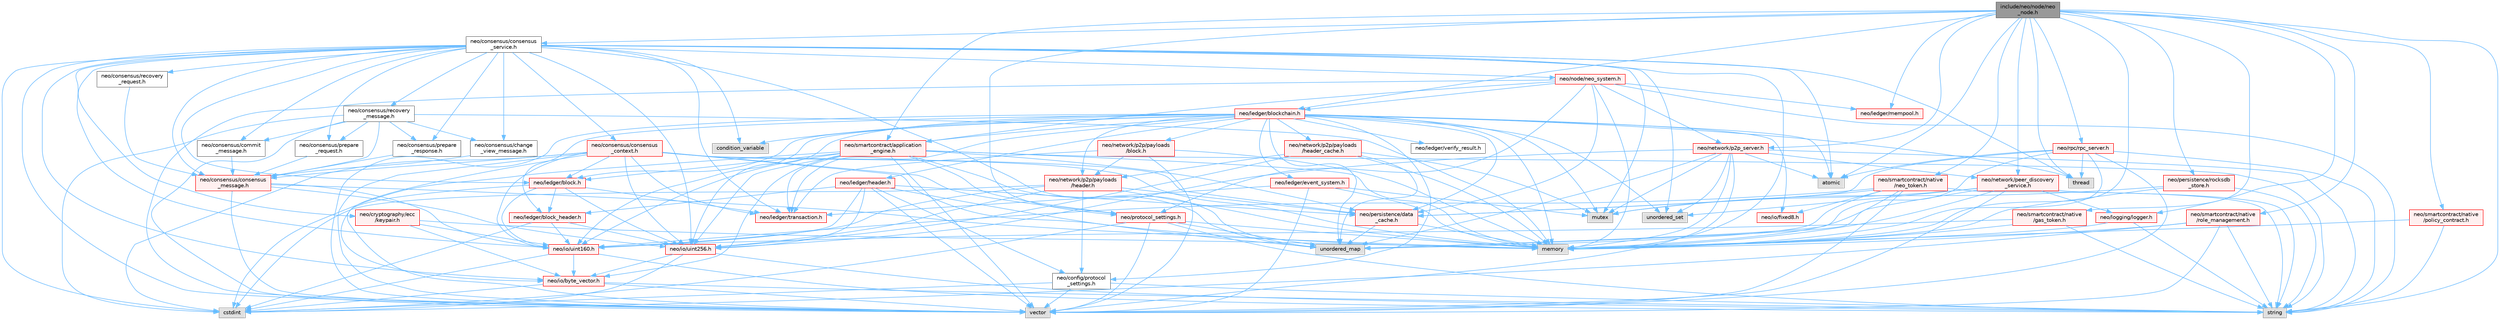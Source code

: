 digraph "include/neo/node/neo_node.h"
{
 // LATEX_PDF_SIZE
  bgcolor="transparent";
  edge [fontname=Helvetica,fontsize=10,labelfontname=Helvetica,labelfontsize=10];
  node [fontname=Helvetica,fontsize=10,shape=box,height=0.2,width=0.4];
  Node1 [id="Node000001",label="include/neo/node/neo\l_node.h",height=0.2,width=0.4,color="gray40", fillcolor="grey60", style="filled", fontcolor="black",tooltip=" "];
  Node1 -> Node2 [id="edge1_Node000001_Node000002",color="steelblue1",style="solid",tooltip=" "];
  Node2 [id="Node000002",label="atomic",height=0.2,width=0.4,color="grey60", fillcolor="#E0E0E0", style="filled",tooltip=" "];
  Node1 -> Node3 [id="edge2_Node000001_Node000003",color="steelblue1",style="solid",tooltip=" "];
  Node3 [id="Node000003",label="memory",height=0.2,width=0.4,color="grey60", fillcolor="#E0E0E0", style="filled",tooltip=" "];
  Node1 -> Node4 [id="edge3_Node000001_Node000004",color="steelblue1",style="solid",tooltip=" "];
  Node4 [id="Node000004",label="string",height=0.2,width=0.4,color="grey60", fillcolor="#E0E0E0", style="filled",tooltip=" "];
  Node1 -> Node5 [id="edge4_Node000001_Node000005",color="steelblue1",style="solid",tooltip=" "];
  Node5 [id="Node000005",label="thread",height=0.2,width=0.4,color="grey60", fillcolor="#E0E0E0", style="filled",tooltip=" "];
  Node1 -> Node6 [id="edge5_Node000001_Node000006",color="steelblue1",style="solid",tooltip=" "];
  Node6 [id="Node000006",label="neo/consensus/consensus\l_service.h",height=0.2,width=0.4,color="grey40", fillcolor="white", style="filled",URL="$consensus__service_8h.html",tooltip=" "];
  Node6 -> Node7 [id="edge6_Node000006_Node000007",color="steelblue1",style="solid",tooltip=" "];
  Node7 [id="Node000007",label="neo/consensus/change\l_view_message.h",height=0.2,width=0.4,color="grey40", fillcolor="white", style="filled",URL="$change__view__message_8h.html",tooltip=" "];
  Node7 -> Node8 [id="edge7_Node000007_Node000008",color="steelblue1",style="solid",tooltip=" "];
  Node8 [id="Node000008",label="neo/consensus/consensus\l_message.h",height=0.2,width=0.4,color="red", fillcolor="#FFF0F0", style="filled",URL="$consensus__message_8h.html",tooltip=" "];
  Node8 -> Node16 [id="edge8_Node000008_Node000016",color="steelblue1",style="solid",tooltip=" "];
  Node16 [id="Node000016",label="neo/io/uint160.h",height=0.2,width=0.4,color="red", fillcolor="#FFF0F0", style="filled",URL="$uint160_8h.html",tooltip=" "];
  Node16 -> Node15 [id="edge9_Node000016_Node000015",color="steelblue1",style="solid",tooltip=" "];
  Node15 [id="Node000015",label="neo/io/byte_vector.h",height=0.2,width=0.4,color="red", fillcolor="#FFF0F0", style="filled",URL="$io_2byte__vector_8h.html",tooltip=" "];
  Node15 -> Node11 [id="edge10_Node000015_Node000011",color="steelblue1",style="solid",tooltip=" "];
  Node11 [id="Node000011",label="cstdint",height=0.2,width=0.4,color="grey60", fillcolor="#E0E0E0", style="filled",tooltip=" "];
  Node15 -> Node4 [id="edge11_Node000015_Node000004",color="steelblue1",style="solid",tooltip=" "];
  Node15 -> Node14 [id="edge12_Node000015_Node000014",color="steelblue1",style="solid",tooltip=" "];
  Node14 [id="Node000014",label="vector",height=0.2,width=0.4,color="grey60", fillcolor="#E0E0E0", style="filled",tooltip=" "];
  Node16 -> Node11 [id="edge13_Node000016_Node000011",color="steelblue1",style="solid",tooltip=" "];
  Node16 -> Node4 [id="edge14_Node000016_Node000004",color="steelblue1",style="solid",tooltip=" "];
  Node8 -> Node19 [id="edge15_Node000008_Node000019",color="steelblue1",style="solid",tooltip=" "];
  Node19 [id="Node000019",label="neo/io/uint256.h",height=0.2,width=0.4,color="red", fillcolor="#FFF0F0", style="filled",URL="$uint256_8h.html",tooltip=" "];
  Node19 -> Node15 [id="edge16_Node000019_Node000015",color="steelblue1",style="solid",tooltip=" "];
  Node19 -> Node11 [id="edge17_Node000019_Node000011",color="steelblue1",style="solid",tooltip=" "];
  Node19 -> Node4 [id="edge18_Node000019_Node000004",color="steelblue1",style="solid",tooltip=" "];
  Node8 -> Node3 [id="edge19_Node000008_Node000003",color="steelblue1",style="solid",tooltip=" "];
  Node8 -> Node14 [id="edge20_Node000008_Node000014",color="steelblue1",style="solid",tooltip=" "];
  Node6 -> Node66 [id="edge21_Node000006_Node000066",color="steelblue1",style="solid",tooltip=" "];
  Node66 [id="Node000066",label="neo/consensus/commit\l_message.h",height=0.2,width=0.4,color="grey40", fillcolor="white", style="filled",URL="$commit__message_8h.html",tooltip=" "];
  Node66 -> Node8 [id="edge22_Node000066_Node000008",color="steelblue1",style="solid",tooltip=" "];
  Node6 -> Node67 [id="edge23_Node000006_Node000067",color="steelblue1",style="solid",tooltip=" "];
  Node67 [id="Node000067",label="neo/consensus/consensus\l_context.h",height=0.2,width=0.4,color="red", fillcolor="#FFF0F0", style="filled",URL="$consensus__context_8h.html",tooltip=" "];
  Node67 -> Node8 [id="edge24_Node000067_Node000008",color="steelblue1",style="solid",tooltip=" "];
  Node67 -> Node15 [id="edge25_Node000067_Node000015",color="steelblue1",style="solid",tooltip=" "];
  Node67 -> Node16 [id="edge26_Node000067_Node000016",color="steelblue1",style="solid",tooltip=" "];
  Node67 -> Node19 [id="edge27_Node000067_Node000019",color="steelblue1",style="solid",tooltip=" "];
  Node67 -> Node72 [id="edge28_Node000067_Node000072",color="steelblue1",style="solid",tooltip=" "];
  Node72 [id="Node000072",label="neo/ledger/block.h",height=0.2,width=0.4,color="red", fillcolor="#FFF0F0", style="filled",URL="$ledger_2block_8h.html",tooltip=" "];
  Node72 -> Node16 [id="edge29_Node000072_Node000016",color="steelblue1",style="solid",tooltip=" "];
  Node72 -> Node19 [id="edge30_Node000072_Node000019",color="steelblue1",style="solid",tooltip=" "];
  Node72 -> Node73 [id="edge31_Node000072_Node000073",color="steelblue1",style="solid",tooltip=" "];
  Node73 [id="Node000073",label="neo/ledger/block_header.h",height=0.2,width=0.4,color="red", fillcolor="#FFF0F0", style="filled",URL="$block__header_8h.html",tooltip=" "];
  Node73 -> Node16 [id="edge32_Node000073_Node000016",color="steelblue1",style="solid",tooltip=" "];
  Node73 -> Node19 [id="edge33_Node000073_Node000019",color="steelblue1",style="solid",tooltip=" "];
  Node73 -> Node11 [id="edge34_Node000073_Node000011",color="steelblue1",style="solid",tooltip=" "];
  Node72 -> Node74 [id="edge35_Node000072_Node000074",color="steelblue1",style="solid",tooltip=" "];
  Node74 [id="Node000074",label="neo/ledger/transaction.h",height=0.2,width=0.4,color="red", fillcolor="#FFF0F0", style="filled",URL="$ledger_2transaction_8h.html",tooltip=" "];
  Node72 -> Node14 [id="edge36_Node000072_Node000014",color="steelblue1",style="solid",tooltip=" "];
  Node67 -> Node74 [id="edge37_Node000067_Node000074",color="steelblue1",style="solid",tooltip=" "];
  Node67 -> Node83 [id="edge38_Node000067_Node000083",color="steelblue1",style="solid",tooltip=" "];
  Node83 [id="Node000083",label="neo/persistence/data\l_cache.h",height=0.2,width=0.4,color="red", fillcolor="#FFF0F0", style="filled",URL="$data__cache_8h.html",tooltip=" "];
  Node83 -> Node3 [id="edge39_Node000083_Node000003",color="steelblue1",style="solid",tooltip=" "];
  Node83 -> Node35 [id="edge40_Node000083_Node000035",color="steelblue1",style="solid",tooltip=" "];
  Node35 [id="Node000035",label="unordered_map",height=0.2,width=0.4,color="grey60", fillcolor="#E0E0E0", style="filled",tooltip=" "];
  Node67 -> Node101 [id="edge41_Node000067_Node000101",color="steelblue1",style="solid",tooltip=" "];
  Node101 [id="Node000101",label="neo/protocol_settings.h",height=0.2,width=0.4,color="red", fillcolor="#FFF0F0", style="filled",URL="$protocol__settings_8h.html",tooltip=" "];
  Node101 -> Node11 [id="edge42_Node000101_Node000011",color="steelblue1",style="solid",tooltip=" "];
  Node101 -> Node3 [id="edge43_Node000101_Node000003",color="steelblue1",style="solid",tooltip=" "];
  Node101 -> Node4 [id="edge44_Node000101_Node000004",color="steelblue1",style="solid",tooltip=" "];
  Node101 -> Node35 [id="edge45_Node000101_Node000035",color="steelblue1",style="solid",tooltip=" "];
  Node101 -> Node14 [id="edge46_Node000101_Node000014",color="steelblue1",style="solid",tooltip=" "];
  Node67 -> Node11 [id="edge47_Node000067_Node000011",color="steelblue1",style="solid",tooltip=" "];
  Node67 -> Node3 [id="edge48_Node000067_Node000003",color="steelblue1",style="solid",tooltip=" "];
  Node67 -> Node35 [id="edge49_Node000067_Node000035",color="steelblue1",style="solid",tooltip=" "];
  Node67 -> Node14 [id="edge50_Node000067_Node000014",color="steelblue1",style="solid",tooltip=" "];
  Node6 -> Node8 [id="edge51_Node000006_Node000008",color="steelblue1",style="solid",tooltip=" "];
  Node6 -> Node137 [id="edge52_Node000006_Node000137",color="steelblue1",style="solid",tooltip=" "];
  Node137 [id="Node000137",label="neo/consensus/prepare\l_request.h",height=0.2,width=0.4,color="grey40", fillcolor="white", style="filled",URL="$prepare__request_8h.html",tooltip=" "];
  Node137 -> Node8 [id="edge53_Node000137_Node000008",color="steelblue1",style="solid",tooltip=" "];
  Node6 -> Node138 [id="edge54_Node000006_Node000138",color="steelblue1",style="solid",tooltip=" "];
  Node138 [id="Node000138",label="neo/consensus/prepare\l_response.h",height=0.2,width=0.4,color="grey40", fillcolor="white", style="filled",URL="$prepare__response_8h.html",tooltip=" "];
  Node138 -> Node8 [id="edge55_Node000138_Node000008",color="steelblue1",style="solid",tooltip=" "];
  Node6 -> Node139 [id="edge56_Node000006_Node000139",color="steelblue1",style="solid",tooltip=" "];
  Node139 [id="Node000139",label="neo/consensus/recovery\l_message.h",height=0.2,width=0.4,color="grey40", fillcolor="white", style="filled",URL="$recovery__message_8h.html",tooltip=" "];
  Node139 -> Node7 [id="edge57_Node000139_Node000007",color="steelblue1",style="solid",tooltip=" "];
  Node139 -> Node66 [id="edge58_Node000139_Node000066",color="steelblue1",style="solid",tooltip=" "];
  Node139 -> Node8 [id="edge59_Node000139_Node000008",color="steelblue1",style="solid",tooltip=" "];
  Node139 -> Node137 [id="edge60_Node000139_Node000137",color="steelblue1",style="solid",tooltip=" "];
  Node139 -> Node138 [id="edge61_Node000139_Node000138",color="steelblue1",style="solid",tooltip=" "];
  Node139 -> Node11 [id="edge62_Node000139_Node000011",color="steelblue1",style="solid",tooltip=" "];
  Node139 -> Node3 [id="edge63_Node000139_Node000003",color="steelblue1",style="solid",tooltip=" "];
  Node139 -> Node14 [id="edge64_Node000139_Node000014",color="steelblue1",style="solid",tooltip=" "];
  Node6 -> Node140 [id="edge65_Node000006_Node000140",color="steelblue1",style="solid",tooltip=" "];
  Node140 [id="Node000140",label="neo/consensus/recovery\l_request.h",height=0.2,width=0.4,color="grey40", fillcolor="white", style="filled",URL="$recovery__request_8h.html",tooltip=" "];
  Node140 -> Node8 [id="edge66_Node000140_Node000008",color="steelblue1",style="solid",tooltip=" "];
  Node6 -> Node141 [id="edge67_Node000006_Node000141",color="steelblue1",style="solid",tooltip=" "];
  Node141 [id="Node000141",label="neo/cryptography/ecc\l/keypair.h",height=0.2,width=0.4,color="red", fillcolor="#FFF0F0", style="filled",URL="$keypair_8h.html",tooltip=" "];
  Node141 -> Node15 [id="edge68_Node000141_Node000015",color="steelblue1",style="solid",tooltip=" "];
  Node141 -> Node16 [id="edge69_Node000141_Node000016",color="steelblue1",style="solid",tooltip=" "];
  Node141 -> Node3 [id="edge70_Node000141_Node000003",color="steelblue1",style="solid",tooltip=" "];
  Node6 -> Node15 [id="edge71_Node000006_Node000015",color="steelblue1",style="solid",tooltip=" "];
  Node6 -> Node16 [id="edge72_Node000006_Node000016",color="steelblue1",style="solid",tooltip=" "];
  Node6 -> Node19 [id="edge73_Node000006_Node000019",color="steelblue1",style="solid",tooltip=" "];
  Node6 -> Node72 [id="edge74_Node000006_Node000072",color="steelblue1",style="solid",tooltip=" "];
  Node6 -> Node74 [id="edge75_Node000006_Node000074",color="steelblue1",style="solid",tooltip=" "];
  Node6 -> Node142 [id="edge76_Node000006_Node000142",color="steelblue1",style="solid",tooltip=" "];
  Node142 [id="Node000142",label="neo/node/neo_system.h",height=0.2,width=0.4,color="red", fillcolor="#FFF0F0", style="filled",URL="$node_2neo__system_8h.html",tooltip=" "];
  Node142 -> Node79 [id="edge77_Node000142_Node000079",color="steelblue1",style="solid",tooltip=" "];
  Node79 [id="Node000079",label="neo/ledger/blockchain.h",height=0.2,width=0.4,color="red", fillcolor="#FFF0F0", style="filled",URL="$blockchain_8h.html",tooltip=" "];
  Node79 -> Node72 [id="edge78_Node000079_Node000072",color="steelblue1",style="solid",tooltip=" "];
  Node79 -> Node73 [id="edge79_Node000079_Node000073",color="steelblue1",style="solid",tooltip=" "];
  Node79 -> Node80 [id="edge80_Node000079_Node000080",color="steelblue1",style="solid",tooltip=" "];
  Node80 [id="Node000080",label="neo/ledger/event_system.h",height=0.2,width=0.4,color="red", fillcolor="#FFF0F0", style="filled",URL="$event__system_8h.html",tooltip=" "];
  Node80 -> Node3 [id="edge81_Node000080_Node000003",color="steelblue1",style="solid",tooltip=" "];
  Node80 -> Node81 [id="edge82_Node000080_Node000081",color="steelblue1",style="solid",tooltip=" "];
  Node81 [id="Node000081",label="mutex",height=0.2,width=0.4,color="grey60", fillcolor="#E0E0E0", style="filled",tooltip=" "];
  Node80 -> Node14 [id="edge83_Node000080_Node000014",color="steelblue1",style="solid",tooltip=" "];
  Node80 -> Node74 [id="edge84_Node000080_Node000074",color="steelblue1",style="solid",tooltip=" "];
  Node79 -> Node82 [id="edge85_Node000079_Node000082",color="steelblue1",style="solid",tooltip=" "];
  Node82 [id="Node000082",label="neo/ledger/header.h",height=0.2,width=0.4,color="red", fillcolor="#FFF0F0", style="filled",URL="$ledger_2header_8h.html",tooltip=" "];
  Node82 -> Node78 [id="edge86_Node000082_Node000078",color="steelblue1",style="solid",tooltip=" "];
  Node78 [id="Node000078",label="neo/config/protocol\l_settings.h",height=0.2,width=0.4,color="grey40", fillcolor="white", style="filled",URL="$config_2protocol__settings_8h.html",tooltip=" "];
  Node78 -> Node11 [id="edge87_Node000078_Node000011",color="steelblue1",style="solid",tooltip=" "];
  Node78 -> Node4 [id="edge88_Node000078_Node000004",color="steelblue1",style="solid",tooltip=" "];
  Node78 -> Node14 [id="edge89_Node000078_Node000014",color="steelblue1",style="solid",tooltip=" "];
  Node82 -> Node16 [id="edge90_Node000082_Node000016",color="steelblue1",style="solid",tooltip=" "];
  Node82 -> Node19 [id="edge91_Node000082_Node000019",color="steelblue1",style="solid",tooltip=" "];
  Node82 -> Node73 [id="edge92_Node000082_Node000073",color="steelblue1",style="solid",tooltip=" "];
  Node82 -> Node83 [id="edge93_Node000082_Node000083",color="steelblue1",style="solid",tooltip=" "];
  Node82 -> Node3 [id="edge94_Node000082_Node000003",color="steelblue1",style="solid",tooltip=" "];
  Node82 -> Node14 [id="edge95_Node000082_Node000014",color="steelblue1",style="solid",tooltip=" "];
  Node79 -> Node74 [id="edge96_Node000079_Node000074",color="steelblue1",style="solid",tooltip=" "];
  Node79 -> Node95 [id="edge97_Node000079_Node000095",color="steelblue1",style="solid",tooltip=" "];
  Node95 [id="Node000095",label="neo/network/p2p/payloads\l/block.h",height=0.2,width=0.4,color="red", fillcolor="#FFF0F0", style="filled",URL="$network_2p2p_2payloads_2block_8h.html",tooltip=" "];
  Node95 -> Node74 [id="edge98_Node000095_Node000074",color="steelblue1",style="solid",tooltip=" "];
  Node95 -> Node96 [id="edge99_Node000095_Node000096",color="steelblue1",style="solid",tooltip=" "];
  Node96 [id="Node000096",label="neo/network/p2p/payloads\l/header.h",height=0.2,width=0.4,color="red", fillcolor="#FFF0F0", style="filled",URL="$network_2p2p_2payloads_2header_8h.html",tooltip=" "];
  Node96 -> Node78 [id="edge100_Node000096_Node000078",color="steelblue1",style="solid",tooltip=" "];
  Node96 -> Node16 [id="edge101_Node000096_Node000016",color="steelblue1",style="solid",tooltip=" "];
  Node96 -> Node19 [id="edge102_Node000096_Node000019",color="steelblue1",style="solid",tooltip=" "];
  Node96 -> Node83 [id="edge103_Node000096_Node000083",color="steelblue1",style="solid",tooltip=" "];
  Node96 -> Node11 [id="edge104_Node000096_Node000011",color="steelblue1",style="solid",tooltip=" "];
  Node96 -> Node3 [id="edge105_Node000096_Node000003",color="steelblue1",style="solid",tooltip=" "];
  Node95 -> Node3 [id="edge106_Node000095_Node000003",color="steelblue1",style="solid",tooltip=" "];
  Node95 -> Node14 [id="edge107_Node000095_Node000014",color="steelblue1",style="solid",tooltip=" "];
  Node79 -> Node96 [id="edge108_Node000079_Node000096",color="steelblue1",style="solid",tooltip=" "];
  Node79 -> Node97 [id="edge109_Node000079_Node000097",color="steelblue1",style="solid",tooltip=" "];
  Node97 [id="Node000097",label="neo/network/p2p/payloads\l/header_cache.h",height=0.2,width=0.4,color="red", fillcolor="#FFF0F0", style="filled",URL="$network_2p2p_2payloads_2header__cache_8h.html",tooltip=" "];
  Node97 -> Node19 [id="edge110_Node000097_Node000019",color="steelblue1",style="solid",tooltip=" "];
  Node97 -> Node96 [id="edge111_Node000097_Node000096",color="steelblue1",style="solid",tooltip=" "];
  Node97 -> Node3 [id="edge112_Node000097_Node000003",color="steelblue1",style="solid",tooltip=" "];
  Node97 -> Node81 [id="edge113_Node000097_Node000081",color="steelblue1",style="solid",tooltip=" "];
  Node97 -> Node35 [id="edge114_Node000097_Node000035",color="steelblue1",style="solid",tooltip=" "];
  Node79 -> Node78 [id="edge115_Node000079_Node000078",color="steelblue1",style="solid",tooltip=" "];
  Node79 -> Node53 [id="edge116_Node000079_Node000053",color="steelblue1",style="solid",tooltip=" "];
  Node53 [id="Node000053",label="neo/io/fixed8.h",height=0.2,width=0.4,color="red", fillcolor="#FFF0F0", style="filled",URL="$io_2fixed8_8h.html",tooltip=" "];
  Node79 -> Node16 [id="edge117_Node000079_Node000016",color="steelblue1",style="solid",tooltip=" "];
  Node79 -> Node19 [id="edge118_Node000079_Node000019",color="steelblue1",style="solid",tooltip=" "];
  Node79 -> Node99 [id="edge119_Node000079_Node000099",color="steelblue1",style="solid",tooltip=" "];
  Node99 [id="Node000099",label="neo/ledger/verify_result.h",height=0.2,width=0.4,color="grey40", fillcolor="white", style="filled",URL="$verify__result_8h.html",tooltip=" "];
  Node79 -> Node83 [id="edge120_Node000079_Node000083",color="steelblue1",style="solid",tooltip=" "];
  Node79 -> Node100 [id="edge121_Node000079_Node000100",color="steelblue1",style="solid",tooltip=" "];
  Node100 [id="Node000100",label="neo/smartcontract/application\l_engine.h",height=0.2,width=0.4,color="red", fillcolor="#FFF0F0", style="filled",URL="$application__engine_8h.html",tooltip=" "];
  Node100 -> Node15 [id="edge122_Node000100_Node000015",color="steelblue1",style="solid",tooltip=" "];
  Node100 -> Node16 [id="edge123_Node000100_Node000016",color="steelblue1",style="solid",tooltip=" "];
  Node100 -> Node19 [id="edge124_Node000100_Node000019",color="steelblue1",style="solid",tooltip=" "];
  Node100 -> Node72 [id="edge125_Node000100_Node000072",color="steelblue1",style="solid",tooltip=" "];
  Node100 -> Node74 [id="edge126_Node000100_Node000074",color="steelblue1",style="solid",tooltip=" "];
  Node100 -> Node83 [id="edge127_Node000100_Node000083",color="steelblue1",style="solid",tooltip=" "];
  Node100 -> Node101 [id="edge128_Node000100_Node000101",color="steelblue1",style="solid",tooltip=" "];
  Node100 -> Node11 [id="edge129_Node000100_Node000011",color="steelblue1",style="solid",tooltip=" "];
  Node100 -> Node3 [id="edge130_Node000100_Node000003",color="steelblue1",style="solid",tooltip=" "];
  Node100 -> Node4 [id="edge131_Node000100_Node000004",color="steelblue1",style="solid",tooltip=" "];
  Node100 -> Node35 [id="edge132_Node000100_Node000035",color="steelblue1",style="solid",tooltip=" "];
  Node100 -> Node14 [id="edge133_Node000100_Node000014",color="steelblue1",style="solid",tooltip=" "];
  Node79 -> Node2 [id="edge134_Node000079_Node000002",color="steelblue1",style="solid",tooltip=" "];
  Node79 -> Node122 [id="edge135_Node000079_Node000122",color="steelblue1",style="solid",tooltip=" "];
  Node122 [id="Node000122",label="condition_variable",height=0.2,width=0.4,color="grey60", fillcolor="#E0E0E0", style="filled",tooltip=" "];
  Node79 -> Node3 [id="edge136_Node000079_Node000003",color="steelblue1",style="solid",tooltip=" "];
  Node79 -> Node81 [id="edge137_Node000079_Node000081",color="steelblue1",style="solid",tooltip=" "];
  Node79 -> Node5 [id="edge138_Node000079_Node000005",color="steelblue1",style="solid",tooltip=" "];
  Node79 -> Node35 [id="edge139_Node000079_Node000035",color="steelblue1",style="solid",tooltip=" "];
  Node79 -> Node118 [id="edge140_Node000079_Node000118",color="steelblue1",style="solid",tooltip=" "];
  Node118 [id="Node000118",label="unordered_set",height=0.2,width=0.4,color="grey60", fillcolor="#E0E0E0", style="filled",tooltip=" "];
  Node79 -> Node14 [id="edge141_Node000079_Node000014",color="steelblue1",style="solid",tooltip=" "];
  Node142 -> Node143 [id="edge142_Node000142_Node000143",color="steelblue1",style="solid",tooltip=" "];
  Node143 [id="Node000143",label="neo/ledger/mempool.h",height=0.2,width=0.4,color="red", fillcolor="#FFF0F0", style="filled",URL="$mempool_8h.html",tooltip=" "];
  Node142 -> Node144 [id="edge143_Node000142_Node000144",color="steelblue1",style="solid",tooltip=" "];
  Node144 [id="Node000144",label="neo/network/p2p_server.h",height=0.2,width=0.4,color="red", fillcolor="#FFF0F0", style="filled",URL="$p2p__server_8h.html",tooltip=" "];
  Node144 -> Node19 [id="edge144_Node000144_Node000019",color="steelblue1",style="solid",tooltip=" "];
  Node144 -> Node149 [id="edge145_Node000144_Node000149",color="steelblue1",style="solid",tooltip=" "];
  Node149 [id="Node000149",label="neo/network/peer_discovery\l_service.h",height=0.2,width=0.4,color="red", fillcolor="#FFF0F0", style="filled",URL="$peer__discovery__service_8h.html",tooltip=" "];
  Node149 -> Node150 [id="edge146_Node000149_Node000150",color="steelblue1",style="solid",tooltip=" "];
  Node150 [id="Node000150",label="neo/logging/logger.h",height=0.2,width=0.4,color="red", fillcolor="#FFF0F0", style="filled",URL="$logger_8h.html",tooltip="Simple logging interface for Neo C++ implementation."];
  Node150 -> Node3 [id="edge147_Node000150_Node000003",color="steelblue1",style="solid",tooltip=" "];
  Node150 -> Node4 [id="edge148_Node000150_Node000004",color="steelblue1",style="solid",tooltip=" "];
  Node149 -> Node3 [id="edge149_Node000149_Node000003",color="steelblue1",style="solid",tooltip=" "];
  Node149 -> Node81 [id="edge150_Node000149_Node000081",color="steelblue1",style="solid",tooltip=" "];
  Node149 -> Node4 [id="edge151_Node000149_Node000004",color="steelblue1",style="solid",tooltip=" "];
  Node149 -> Node35 [id="edge152_Node000149_Node000035",color="steelblue1",style="solid",tooltip=" "];
  Node149 -> Node118 [id="edge153_Node000149_Node000118",color="steelblue1",style="solid",tooltip=" "];
  Node149 -> Node14 [id="edge154_Node000149_Node000014",color="steelblue1",style="solid",tooltip=" "];
  Node144 -> Node2 [id="edge155_Node000144_Node000002",color="steelblue1",style="solid",tooltip=" "];
  Node144 -> Node3 [id="edge156_Node000144_Node000003",color="steelblue1",style="solid",tooltip=" "];
  Node144 -> Node81 [id="edge157_Node000144_Node000081",color="steelblue1",style="solid",tooltip=" "];
  Node144 -> Node4 [id="edge158_Node000144_Node000004",color="steelblue1",style="solid",tooltip=" "];
  Node144 -> Node35 [id="edge159_Node000144_Node000035",color="steelblue1",style="solid",tooltip=" "];
  Node144 -> Node118 [id="edge160_Node000144_Node000118",color="steelblue1",style="solid",tooltip=" "];
  Node144 -> Node14 [id="edge161_Node000144_Node000014",color="steelblue1",style="solid",tooltip=" "];
  Node142 -> Node83 [id="edge162_Node000142_Node000083",color="steelblue1",style="solid",tooltip=" "];
  Node142 -> Node101 [id="edge163_Node000142_Node000101",color="steelblue1",style="solid",tooltip=" "];
  Node142 -> Node100 [id="edge164_Node000142_Node000100",color="steelblue1",style="solid",tooltip=" "];
  Node142 -> Node3 [id="edge165_Node000142_Node000003",color="steelblue1",style="solid",tooltip=" "];
  Node142 -> Node4 [id="edge166_Node000142_Node000004",color="steelblue1",style="solid",tooltip=" "];
  Node142 -> Node14 [id="edge167_Node000142_Node000014",color="steelblue1",style="solid",tooltip=" "];
  Node6 -> Node2 [id="edge168_Node000006_Node000002",color="steelblue1",style="solid",tooltip=" "];
  Node6 -> Node122 [id="edge169_Node000006_Node000122",color="steelblue1",style="solid",tooltip=" "];
  Node6 -> Node11 [id="edge170_Node000006_Node000011",color="steelblue1",style="solid",tooltip=" "];
  Node6 -> Node3 [id="edge171_Node000006_Node000003",color="steelblue1",style="solid",tooltip=" "];
  Node6 -> Node81 [id="edge172_Node000006_Node000081",color="steelblue1",style="solid",tooltip=" "];
  Node6 -> Node5 [id="edge173_Node000006_Node000005",color="steelblue1",style="solid",tooltip=" "];
  Node6 -> Node35 [id="edge174_Node000006_Node000035",color="steelblue1",style="solid",tooltip=" "];
  Node6 -> Node118 [id="edge175_Node000006_Node000118",color="steelblue1",style="solid",tooltip=" "];
  Node6 -> Node14 [id="edge176_Node000006_Node000014",color="steelblue1",style="solid",tooltip=" "];
  Node1 -> Node79 [id="edge177_Node000001_Node000079",color="steelblue1",style="solid",tooltip=" "];
  Node1 -> Node143 [id="edge178_Node000001_Node000143",color="steelblue1",style="solid",tooltip=" "];
  Node1 -> Node150 [id="edge179_Node000001_Node000150",color="steelblue1",style="solid",tooltip=" "];
  Node1 -> Node144 [id="edge180_Node000001_Node000144",color="steelblue1",style="solid",tooltip=" "];
  Node1 -> Node149 [id="edge181_Node000001_Node000149",color="steelblue1",style="solid",tooltip=" "];
  Node1 -> Node163 [id="edge182_Node000001_Node000163",color="steelblue1",style="solid",tooltip=" "];
  Node163 [id="Node000163",label="neo/persistence/rocksdb\l_store.h",height=0.2,width=0.4,color="red", fillcolor="#FFF0F0", style="filled",URL="$rocksdb__store_8h.html",tooltip=" "];
  Node163 -> Node3 [id="edge183_Node000163_Node000003",color="steelblue1",style="solid",tooltip=" "];
  Node163 -> Node81 [id="edge184_Node000163_Node000081",color="steelblue1",style="solid",tooltip=" "];
  Node163 -> Node4 [id="edge185_Node000163_Node000004",color="steelblue1",style="solid",tooltip=" "];
  Node1 -> Node101 [id="edge186_Node000001_Node000101",color="steelblue1",style="solid",tooltip=" "];
  Node1 -> Node166 [id="edge187_Node000001_Node000166",color="steelblue1",style="solid",tooltip=" "];
  Node166 [id="Node000166",label="neo/rpc/rpc_server.h",height=0.2,width=0.4,color="red", fillcolor="#FFF0F0", style="filled",URL="$rpc__server_8h.html",tooltip=" "];
  Node166 -> Node83 [id="edge188_Node000166_Node000083",color="steelblue1",style="solid",tooltip=" "];
  Node166 -> Node2 [id="edge189_Node000166_Node000002",color="steelblue1",style="solid",tooltip=" "];
  Node166 -> Node3 [id="edge190_Node000166_Node000003",color="steelblue1",style="solid",tooltip=" "];
  Node166 -> Node4 [id="edge191_Node000166_Node000004",color="steelblue1",style="solid",tooltip=" "];
  Node166 -> Node5 [id="edge192_Node000166_Node000005",color="steelblue1",style="solid",tooltip=" "];
  Node166 -> Node35 [id="edge193_Node000166_Node000035",color="steelblue1",style="solid",tooltip=" "];
  Node166 -> Node14 [id="edge194_Node000166_Node000014",color="steelblue1",style="solid",tooltip=" "];
  Node1 -> Node100 [id="edge195_Node000001_Node000100",color="steelblue1",style="solid",tooltip=" "];
  Node1 -> Node128 [id="edge196_Node000001_Node000128",color="steelblue1",style="solid",tooltip=" "];
  Node128 [id="Node000128",label="neo/smartcontract/native\l/gas_token.h",height=0.2,width=0.4,color="red", fillcolor="#FFF0F0", style="filled",URL="$gas__token_8h.html",tooltip=" "];
  Node128 -> Node16 [id="edge197_Node000128_Node000016",color="steelblue1",style="solid",tooltip=" "];
  Node128 -> Node3 [id="edge198_Node000128_Node000003",color="steelblue1",style="solid",tooltip=" "];
  Node128 -> Node4 [id="edge199_Node000128_Node000004",color="steelblue1",style="solid",tooltip=" "];
  Node1 -> Node133 [id="edge200_Node000001_Node000133",color="steelblue1",style="solid",tooltip=" "];
  Node133 [id="Node000133",label="neo/smartcontract/native\l/neo_token.h",height=0.2,width=0.4,color="red", fillcolor="#FFF0F0", style="filled",URL="$neo__token_8h.html",tooltip=" "];
  Node133 -> Node53 [id="edge201_Node000133_Node000053",color="steelblue1",style="solid",tooltip=" "];
  Node133 -> Node16 [id="edge202_Node000133_Node000016",color="steelblue1",style="solid",tooltip=" "];
  Node133 -> Node83 [id="edge203_Node000133_Node000083",color="steelblue1",style="solid",tooltip=" "];
  Node133 -> Node3 [id="edge204_Node000133_Node000003",color="steelblue1",style="solid",tooltip=" "];
  Node133 -> Node4 [id="edge205_Node000133_Node000004",color="steelblue1",style="solid",tooltip=" "];
  Node133 -> Node35 [id="edge206_Node000133_Node000035",color="steelblue1",style="solid",tooltip=" "];
  Node133 -> Node14 [id="edge207_Node000133_Node000014",color="steelblue1",style="solid",tooltip=" "];
  Node1 -> Node196 [id="edge208_Node000001_Node000196",color="steelblue1",style="solid",tooltip=" "];
  Node196 [id="Node000196",label="neo/smartcontract/native\l/policy_contract.h",height=0.2,width=0.4,color="red", fillcolor="#FFF0F0", style="filled",URL="$policy__contract_8h.html",tooltip=" "];
  Node196 -> Node3 [id="edge209_Node000196_Node000003",color="steelblue1",style="solid",tooltip=" "];
  Node196 -> Node4 [id="edge210_Node000196_Node000004",color="steelblue1",style="solid",tooltip=" "];
  Node1 -> Node134 [id="edge211_Node000001_Node000134",color="steelblue1",style="solid",tooltip=" "];
  Node134 [id="Node000134",label="neo/smartcontract/native\l/role_management.h",height=0.2,width=0.4,color="red", fillcolor="#FFF0F0", style="filled",URL="$role__management_8h.html",tooltip=" "];
  Node134 -> Node11 [id="edge212_Node000134_Node000011",color="steelblue1",style="solid",tooltip=" "];
  Node134 -> Node3 [id="edge213_Node000134_Node000003",color="steelblue1",style="solid",tooltip=" "];
  Node134 -> Node4 [id="edge214_Node000134_Node000004",color="steelblue1",style="solid",tooltip=" "];
  Node134 -> Node14 [id="edge215_Node000134_Node000014",color="steelblue1",style="solid",tooltip=" "];
}
